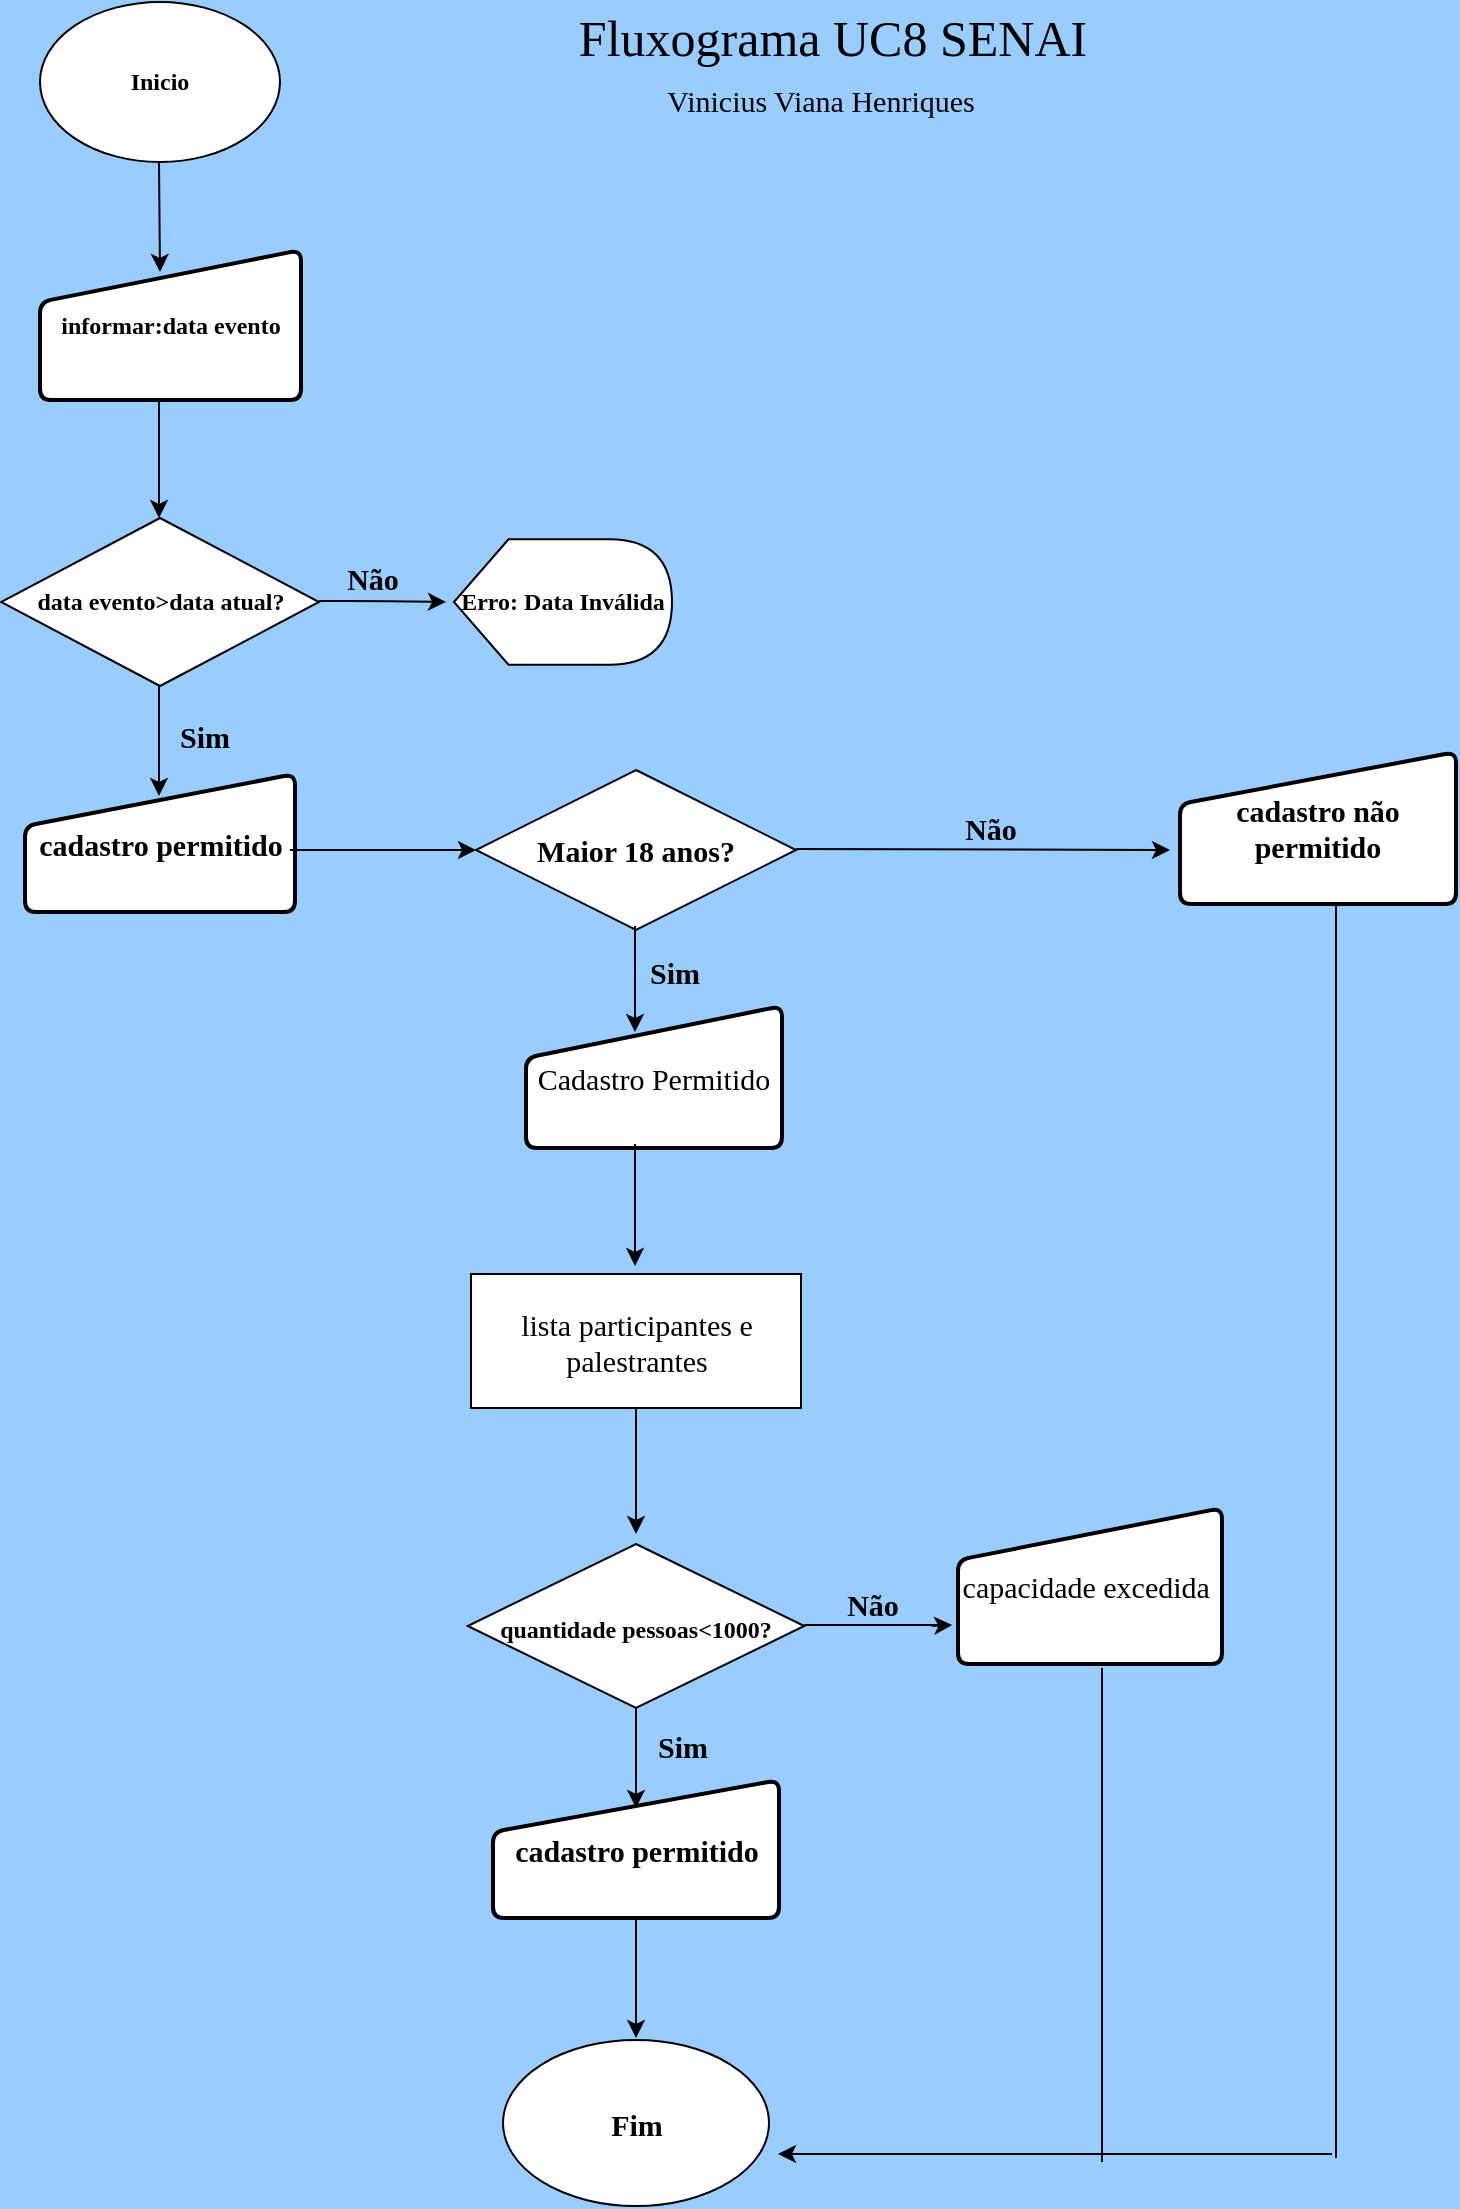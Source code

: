 <mxfile version="15.1.2" type="github">
  <diagram id="2-DIoWFjylU_Ts_NiARa" name="Página-1">
    <mxGraphModel dx="1568" dy="438" grid="0" gridSize="10" guides="1" tooltips="1" connect="1" arrows="1" fold="1" page="1" pageScale="1" pageWidth="827" pageHeight="1169" background="#99CCFF" math="0" shadow="0">
      <root>
        <mxCell id="0" />
        <mxCell id="1" parent="0" />
        <mxCell id="wrCHYJwuguryNnzwYG89-1" value="Inicio" style="ellipse;whiteSpace=wrap;html=1;fontFamily=Lucida Console;fontStyle=1" vertex="1" parent="1">
          <mxGeometry x="17" y="33" width="120" height="80" as="geometry" />
        </mxCell>
        <mxCell id="wrCHYJwuguryNnzwYG89-4" value="informar:data evento" style="html=1;strokeWidth=2;shape=manualInput;whiteSpace=wrap;rounded=1;size=26;arcSize=11;fontFamily=Lucida Console;fontStyle=1" vertex="1" parent="1">
          <mxGeometry x="17" y="157" width="130.5" height="75" as="geometry" />
        </mxCell>
        <mxCell id="wrCHYJwuguryNnzwYG89-8" value="" style="endArrow=classic;html=1;fontFamily=Lucida Console;" edge="1" parent="1">
          <mxGeometry width="50" height="50" relative="1" as="geometry">
            <mxPoint x="76.5" y="113" as="sourcePoint" />
            <mxPoint x="77" y="168" as="targetPoint" />
          </mxGeometry>
        </mxCell>
        <mxCell id="wrCHYJwuguryNnzwYG89-11" value="" style="endArrow=classic;html=1;fontFamily=Lucida Console;" edge="1" parent="1">
          <mxGeometry width="50" height="50" relative="1" as="geometry">
            <mxPoint x="76.5" y="232" as="sourcePoint" />
            <mxPoint x="76.5" y="291" as="targetPoint" />
          </mxGeometry>
        </mxCell>
        <mxCell id="wrCHYJwuguryNnzwYG89-12" value="data evento&amp;gt;data atual?" style="rhombus;whiteSpace=wrap;html=1;fontFamily=Lucida Console;fontStyle=1" vertex="1" parent="1">
          <mxGeometry x="-2.5" y="291" width="159" height="84" as="geometry" />
        </mxCell>
        <mxCell id="wrCHYJwuguryNnzwYG89-13" value="" style="endArrow=classic;html=1;fontFamily=Lucida Console;" edge="1" parent="1">
          <mxGeometry width="50" height="50" relative="1" as="geometry">
            <mxPoint x="156.5" y="332.5" as="sourcePoint" />
            <mxPoint x="220" y="333" as="targetPoint" />
            <Array as="points">
              <mxPoint x="156.5" y="332.5" />
              <mxPoint x="181.5" y="332.5" />
            </Array>
          </mxGeometry>
        </mxCell>
        <mxCell id="wrCHYJwuguryNnzwYG89-14" value="Não" style="text;html=1;align=center;verticalAlign=middle;resizable=0;points=[];autosize=1;strokeColor=none;fillColor=none;fontFamily=Lucida Console;fontSize=15;fontStyle=1" vertex="1" parent="1">
          <mxGeometry x="164" y="310" width="38" height="22" as="geometry" />
        </mxCell>
        <mxCell id="wrCHYJwuguryNnzwYG89-15" value="Erro: Data Inválida" style="shape=display;whiteSpace=wrap;html=1;fontFamily=Lucida Console;fontSize=12;fontStyle=1" vertex="1" parent="1">
          <mxGeometry x="224" y="301.63" width="109" height="62.75" as="geometry" />
        </mxCell>
        <mxCell id="wrCHYJwuguryNnzwYG89-16" value="" style="endArrow=classic;html=1;fontFamily=Lucida Console;fontSize=12;" edge="1" parent="1">
          <mxGeometry width="50" height="50" relative="1" as="geometry">
            <mxPoint x="76.5" y="375" as="sourcePoint" />
            <mxPoint x="76.5" y="430" as="targetPoint" />
          </mxGeometry>
        </mxCell>
        <mxCell id="wrCHYJwuguryNnzwYG89-17" value="Sim" style="text;html=1;align=center;verticalAlign=middle;resizable=0;points=[];autosize=1;strokeColor=none;fillColor=none;fontSize=15;fontFamily=Lucida Console;fontStyle=1" vertex="1" parent="1">
          <mxGeometry x="80" y="389" width="38" height="22" as="geometry" />
        </mxCell>
        <mxCell id="wrCHYJwuguryNnzwYG89-18" value="cadastro permitido" style="html=1;strokeWidth=2;shape=manualInput;whiteSpace=wrap;rounded=1;size=26;arcSize=11;fontFamily=Lucida Console;fontSize=15;fontStyle=1" vertex="1" parent="1">
          <mxGeometry x="9.5" y="419" width="135" height="69" as="geometry" />
        </mxCell>
        <mxCell id="wrCHYJwuguryNnzwYG89-19" value="" style="endArrow=classic;html=1;fontFamily=Lucida Console;fontSize=15;" edge="1" parent="1">
          <mxGeometry width="50" height="50" relative="1" as="geometry">
            <mxPoint x="142" y="457" as="sourcePoint" />
            <mxPoint x="235" y="457" as="targetPoint" />
          </mxGeometry>
        </mxCell>
        <mxCell id="wrCHYJwuguryNnzwYG89-20" value="Maior 18 anos?" style="rhombus;whiteSpace=wrap;html=1;fontFamily=Lucida Console;fontSize=15;fontStyle=1" vertex="1" parent="1">
          <mxGeometry x="235" y="417" width="160" height="80" as="geometry" />
        </mxCell>
        <mxCell id="wrCHYJwuguryNnzwYG89-21" value="" style="endArrow=classic;html=1;fontFamily=Lucida Console;fontSize=15;" edge="1" parent="1">
          <mxGeometry width="50" height="50" relative="1" as="geometry">
            <mxPoint x="395" y="456.5" as="sourcePoint" />
            <mxPoint x="582" y="457" as="targetPoint" />
          </mxGeometry>
        </mxCell>
        <mxCell id="wrCHYJwuguryNnzwYG89-22" value="Não" style="text;html=1;align=center;verticalAlign=middle;resizable=0;points=[];autosize=1;strokeColor=none;fillColor=none;fontSize=15;fontFamily=Lucida Console;fontStyle=1" vertex="1" parent="1">
          <mxGeometry x="473" y="435" width="38" height="22" as="geometry" />
        </mxCell>
        <mxCell id="wrCHYJwuguryNnzwYG89-23" value="cadastro não permitido" style="html=1;strokeWidth=2;shape=manualInput;whiteSpace=wrap;rounded=1;size=26;arcSize=11;fontFamily=Lucida Console;fontSize=15;fontStyle=1" vertex="1" parent="1">
          <mxGeometry x="587" y="408" width="138" height="76" as="geometry" />
        </mxCell>
        <mxCell id="wrCHYJwuguryNnzwYG89-24" value="" style="endArrow=classic;html=1;fontFamily=Lucida Console;fontSize=15;" edge="1" parent="1">
          <mxGeometry width="50" height="50" relative="1" as="geometry">
            <mxPoint x="314.5" y="495" as="sourcePoint" />
            <mxPoint x="314.5" y="548" as="targetPoint" />
          </mxGeometry>
        </mxCell>
        <mxCell id="wrCHYJwuguryNnzwYG89-25" value="Sim" style="text;html=1;align=center;verticalAlign=middle;resizable=0;points=[];autosize=1;strokeColor=none;fillColor=none;fontSize=15;fontFamily=Lucida Console;fontStyle=1" vertex="1" parent="1">
          <mxGeometry x="315" y="507" width="38" height="22" as="geometry" />
        </mxCell>
        <mxCell id="wrCHYJwuguryNnzwYG89-26" value="Cadastro Permitido" style="html=1;strokeWidth=2;shape=manualInput;whiteSpace=wrap;rounded=1;size=26;arcSize=11;fontFamily=Lucida Console;fontSize=15;" vertex="1" parent="1">
          <mxGeometry x="260" y="535" width="128" height="71" as="geometry" />
        </mxCell>
        <mxCell id="wrCHYJwuguryNnzwYG89-27" value="" style="endArrow=classic;html=1;fontFamily=Lucida Console;fontSize=15;" edge="1" parent="1">
          <mxGeometry width="50" height="50" relative="1" as="geometry">
            <mxPoint x="314.5" y="604" as="sourcePoint" />
            <mxPoint x="314.5" y="665" as="targetPoint" />
            <Array as="points">
              <mxPoint x="314.5" y="627" />
            </Array>
          </mxGeometry>
        </mxCell>
        <mxCell id="wrCHYJwuguryNnzwYG89-28" value="lista participantes e palestrantes" style="rounded=0;whiteSpace=wrap;html=1;fontFamily=Lucida Console;fontSize=15;" vertex="1" parent="1">
          <mxGeometry x="232.5" y="669" width="165" height="67" as="geometry" />
        </mxCell>
        <mxCell id="wrCHYJwuguryNnzwYG89-29" value="" style="endArrow=classic;html=1;fontFamily=Lucida Console;fontSize=15;" edge="1" parent="1">
          <mxGeometry width="50" height="50" relative="1" as="geometry">
            <mxPoint x="315" y="736" as="sourcePoint" />
            <mxPoint x="315" y="799" as="targetPoint" />
          </mxGeometry>
        </mxCell>
        <mxCell id="wrCHYJwuguryNnzwYG89-30" value="&lt;font style=&quot;font-size: 12px&quot;&gt;quantidade pessoas&amp;lt;1000?&lt;/font&gt;" style="rhombus;whiteSpace=wrap;html=1;fontFamily=Lucida Console;fontSize=15;fontStyle=1" vertex="1" parent="1">
          <mxGeometry x="230.88" y="804" width="168.25" height="82" as="geometry" />
        </mxCell>
        <mxCell id="wrCHYJwuguryNnzwYG89-31" value="" style="endArrow=classic;html=1;fontFamily=Lucida Console;fontSize=15;" edge="1" parent="1">
          <mxGeometry width="50" height="50" relative="1" as="geometry">
            <mxPoint x="399.13" y="844.5" as="sourcePoint" />
            <mxPoint x="473.13" y="844.5" as="targetPoint" />
            <Array as="points">
              <mxPoint x="473.13" y="844.5" />
              <mxPoint x="462" y="845" />
            </Array>
          </mxGeometry>
        </mxCell>
        <mxCell id="wrCHYJwuguryNnzwYG89-32" value="Não" style="text;html=1;align=center;verticalAlign=middle;resizable=0;points=[];autosize=1;strokeColor=none;fillColor=none;fontSize=15;fontFamily=Lucida Console;fontStyle=1" vertex="1" parent="1">
          <mxGeometry x="414" y="823" width="38" height="22" as="geometry" />
        </mxCell>
        <mxCell id="wrCHYJwuguryNnzwYG89-33" value="" style="endArrow=classic;html=1;fontFamily=Lucida Console;fontSize=15;" edge="1" parent="1">
          <mxGeometry width="50" height="50" relative="1" as="geometry">
            <mxPoint x="315" y="886" as="sourcePoint" />
            <mxPoint x="315" y="936" as="targetPoint" />
            <Array as="points">
              <mxPoint x="315" y="907" />
            </Array>
          </mxGeometry>
        </mxCell>
        <mxCell id="wrCHYJwuguryNnzwYG89-34" value="Sim" style="text;html=1;align=center;verticalAlign=middle;resizable=0;points=[];autosize=1;strokeColor=none;fillColor=none;fontSize=15;fontFamily=Lucida Console;fontStyle=1" vertex="1" parent="1">
          <mxGeometry x="319" y="894" width="38" height="22" as="geometry" />
        </mxCell>
        <mxCell id="wrCHYJwuguryNnzwYG89-35" value="cadastro permitido" style="html=1;strokeWidth=2;shape=manualInput;whiteSpace=wrap;rounded=1;size=26;arcSize=11;fontFamily=Lucida Console;fontSize=15;fontStyle=1" vertex="1" parent="1">
          <mxGeometry x="243.5" y="922" width="143" height="69" as="geometry" />
        </mxCell>
        <mxCell id="wrCHYJwuguryNnzwYG89-40" value="" style="endArrow=classic;html=1;fontFamily=Lucida Console;fontSize=15;" edge="1" parent="1">
          <mxGeometry width="50" height="50" relative="1" as="geometry">
            <mxPoint x="315" y="991" as="sourcePoint" />
            <mxPoint x="315" y="1051" as="targetPoint" />
            <Array as="points">
              <mxPoint x="315" y="1009" />
            </Array>
          </mxGeometry>
        </mxCell>
        <mxCell id="wrCHYJwuguryNnzwYG89-41" value="&lt;b&gt;Fim&lt;/b&gt;" style="ellipse;whiteSpace=wrap;html=1;fontFamily=Lucida Console;fontSize=15;" vertex="1" parent="1">
          <mxGeometry x="248.51" y="1052" width="132.99" height="83" as="geometry" />
        </mxCell>
        <mxCell id="wrCHYJwuguryNnzwYG89-42" value="capacidade excedida&amp;nbsp;" style="html=1;strokeWidth=2;shape=manualInput;whiteSpace=wrap;rounded=1;size=26;arcSize=11;fontFamily=Lucida Console;fontSize=15;" vertex="1" parent="1">
          <mxGeometry x="476" y="786" width="132" height="78" as="geometry" />
        </mxCell>
        <mxCell id="wrCHYJwuguryNnzwYG89-45" value="" style="endArrow=classic;html=1;fontFamily=Lucida Console;fontSize=15;" edge="1" parent="1">
          <mxGeometry width="50" height="50" relative="1" as="geometry">
            <mxPoint x="550" y="1109" as="sourcePoint" />
            <mxPoint x="386" y="1109" as="targetPoint" />
          </mxGeometry>
        </mxCell>
        <mxCell id="wrCHYJwuguryNnzwYG89-46" value="" style="endArrow=none;html=1;fontFamily=Lucida Console;fontSize=15;" edge="1" parent="1">
          <mxGeometry width="50" height="50" relative="1" as="geometry">
            <mxPoint x="548" y="1113" as="sourcePoint" />
            <mxPoint x="548" y="866" as="targetPoint" />
          </mxGeometry>
        </mxCell>
        <mxCell id="wrCHYJwuguryNnzwYG89-47" value="&lt;span style=&quot;font-size: 25px&quot;&gt;&lt;font face=&quot;Verdana&quot;&gt;Fluxograma UC8 SENAI&lt;/font&gt;&lt;/span&gt;" style="text;html=1;align=center;verticalAlign=middle;resizable=0;points=[];autosize=1;strokeColor=none;fillColor=none;fontSize=15;fontFamily=Lucida Console;" vertex="1" parent="1">
          <mxGeometry x="260" y="37" width="305" height="27" as="geometry" />
        </mxCell>
        <mxCell id="wrCHYJwuguryNnzwYG89-48" value="Vinicius Viana Henriques" style="text;html=1;align=center;verticalAlign=middle;resizable=0;points=[];autosize=1;strokeColor=none;fillColor=none;fontSize=15;fontFamily=Lucida Console;" vertex="1" parent="1">
          <mxGeometry x="293" y="71" width="227" height="22" as="geometry" />
        </mxCell>
        <mxCell id="wrCHYJwuguryNnzwYG89-49" value="" style="endArrow=none;html=1;fontFamily=Lucida Console;fontSize=15;" edge="1" parent="1">
          <mxGeometry width="50" height="50" relative="1" as="geometry">
            <mxPoint x="665" y="1111" as="sourcePoint" />
            <mxPoint x="665" y="485" as="targetPoint" />
          </mxGeometry>
        </mxCell>
        <mxCell id="wrCHYJwuguryNnzwYG89-50" value="" style="endArrow=none;html=1;fontFamily=Lucida Console;fontSize=15;" edge="1" parent="1">
          <mxGeometry width="50" height="50" relative="1" as="geometry">
            <mxPoint x="536" y="1109" as="sourcePoint" />
            <mxPoint x="663" y="1109" as="targetPoint" />
          </mxGeometry>
        </mxCell>
      </root>
    </mxGraphModel>
  </diagram>
</mxfile>
